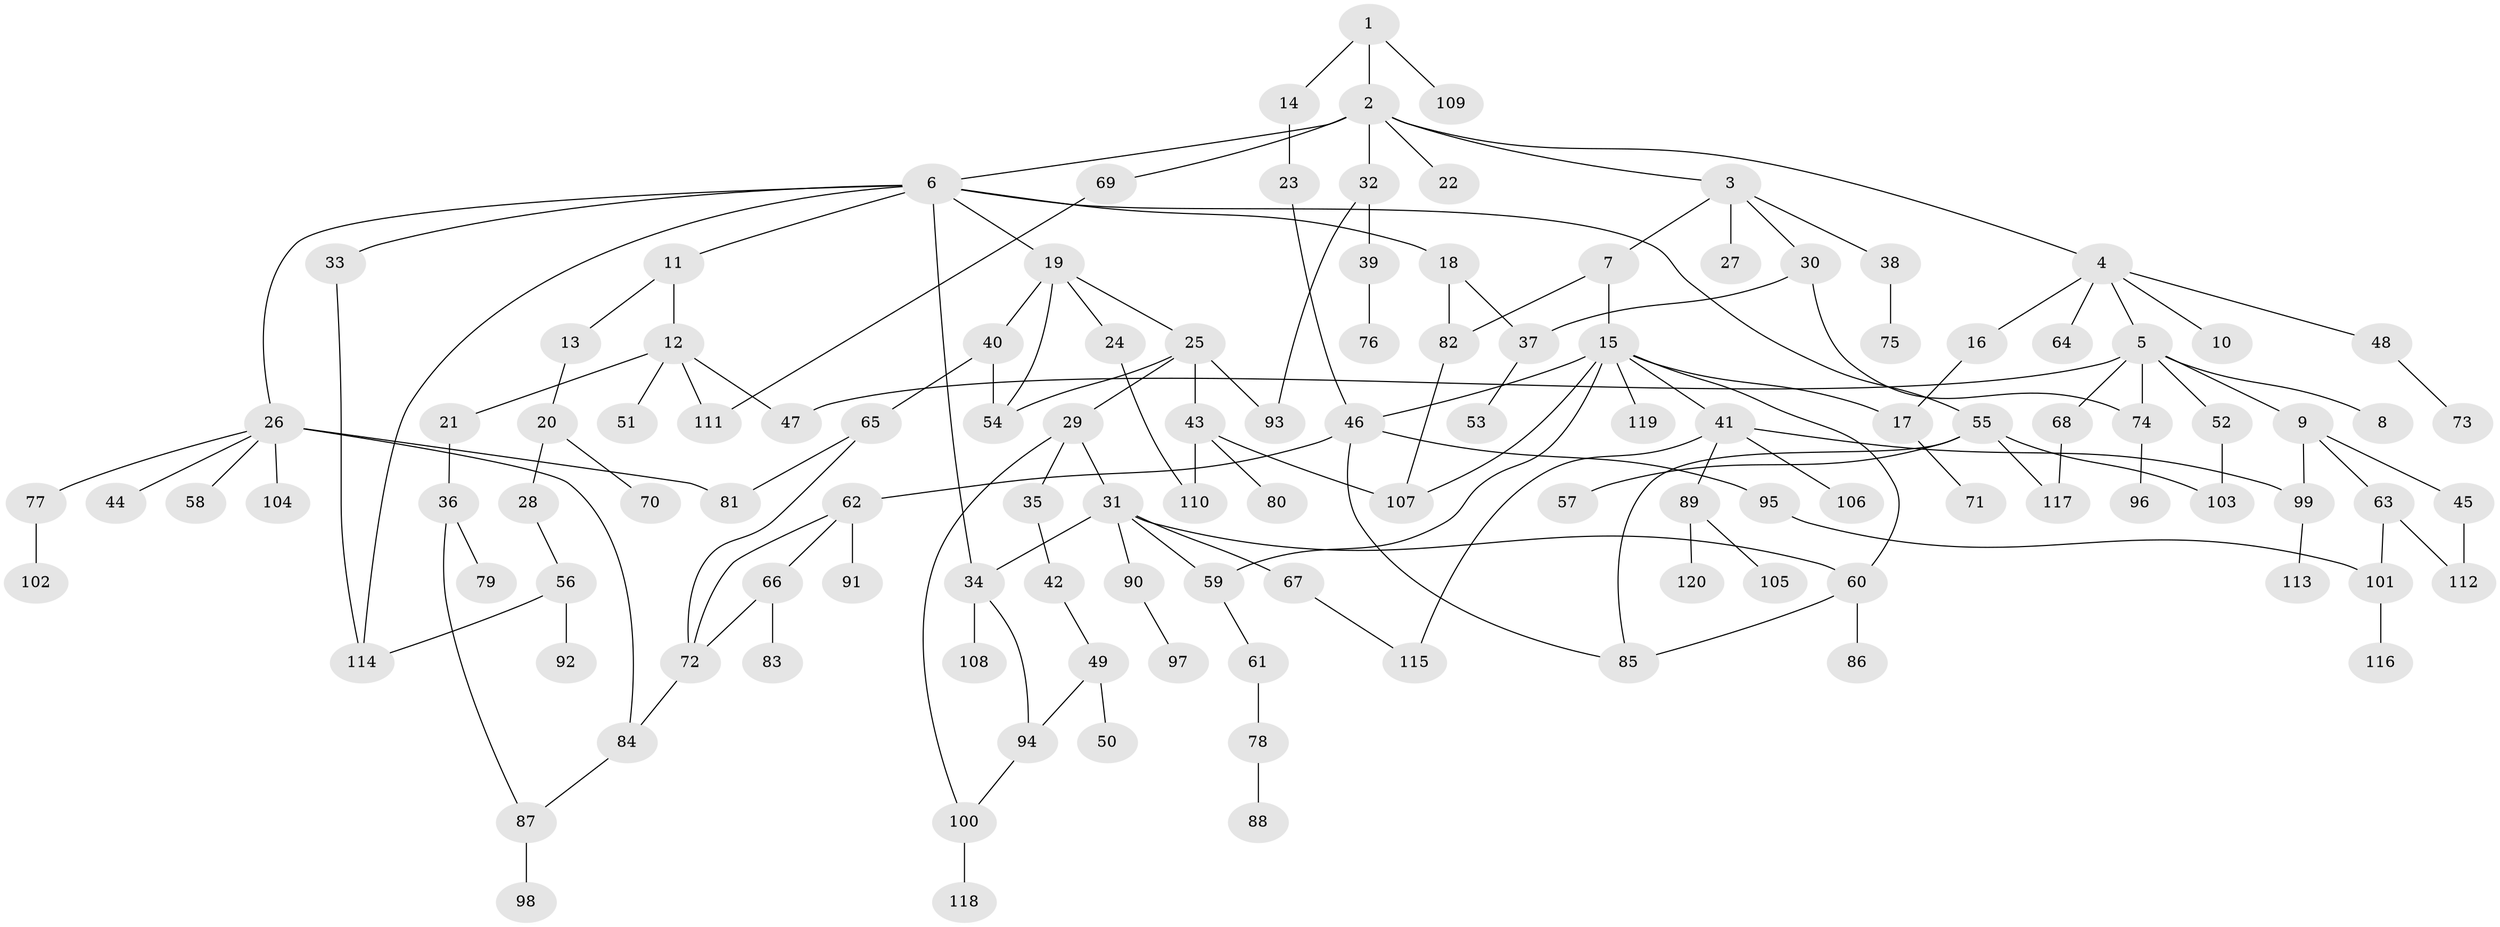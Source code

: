 // Generated by graph-tools (version 1.1) at 2025/49/03/09/25 03:49:19]
// undirected, 120 vertices, 152 edges
graph export_dot {
graph [start="1"]
  node [color=gray90,style=filled];
  1;
  2;
  3;
  4;
  5;
  6;
  7;
  8;
  9;
  10;
  11;
  12;
  13;
  14;
  15;
  16;
  17;
  18;
  19;
  20;
  21;
  22;
  23;
  24;
  25;
  26;
  27;
  28;
  29;
  30;
  31;
  32;
  33;
  34;
  35;
  36;
  37;
  38;
  39;
  40;
  41;
  42;
  43;
  44;
  45;
  46;
  47;
  48;
  49;
  50;
  51;
  52;
  53;
  54;
  55;
  56;
  57;
  58;
  59;
  60;
  61;
  62;
  63;
  64;
  65;
  66;
  67;
  68;
  69;
  70;
  71;
  72;
  73;
  74;
  75;
  76;
  77;
  78;
  79;
  80;
  81;
  82;
  83;
  84;
  85;
  86;
  87;
  88;
  89;
  90;
  91;
  92;
  93;
  94;
  95;
  96;
  97;
  98;
  99;
  100;
  101;
  102;
  103;
  104;
  105;
  106;
  107;
  108;
  109;
  110;
  111;
  112;
  113;
  114;
  115;
  116;
  117;
  118;
  119;
  120;
  1 -- 2;
  1 -- 14;
  1 -- 109;
  2 -- 3;
  2 -- 4;
  2 -- 6;
  2 -- 22;
  2 -- 32;
  2 -- 69;
  3 -- 7;
  3 -- 27;
  3 -- 30;
  3 -- 38;
  4 -- 5;
  4 -- 10;
  4 -- 16;
  4 -- 48;
  4 -- 64;
  5 -- 8;
  5 -- 9;
  5 -- 52;
  5 -- 68;
  5 -- 47;
  5 -- 74;
  6 -- 11;
  6 -- 18;
  6 -- 19;
  6 -- 26;
  6 -- 33;
  6 -- 34;
  6 -- 55;
  6 -- 114;
  7 -- 15;
  7 -- 82;
  9 -- 45;
  9 -- 63;
  9 -- 99;
  11 -- 12;
  11 -- 13;
  12 -- 21;
  12 -- 47;
  12 -- 51;
  12 -- 111;
  13 -- 20;
  14 -- 23;
  15 -- 41;
  15 -- 119;
  15 -- 46;
  15 -- 107;
  15 -- 59;
  15 -- 60;
  15 -- 17;
  16 -- 17;
  17 -- 71;
  18 -- 37;
  18 -- 82;
  19 -- 24;
  19 -- 25;
  19 -- 40;
  19 -- 54;
  20 -- 28;
  20 -- 70;
  21 -- 36;
  23 -- 46;
  24 -- 110;
  25 -- 29;
  25 -- 43;
  25 -- 93;
  25 -- 54;
  26 -- 44;
  26 -- 58;
  26 -- 77;
  26 -- 104;
  26 -- 84;
  26 -- 81;
  28 -- 56;
  29 -- 31;
  29 -- 35;
  29 -- 100;
  30 -- 74;
  30 -- 37;
  31 -- 59;
  31 -- 60;
  31 -- 67;
  31 -- 90;
  31 -- 34;
  32 -- 39;
  32 -- 93;
  33 -- 114;
  34 -- 94;
  34 -- 108;
  35 -- 42;
  36 -- 79;
  36 -- 87;
  37 -- 53;
  38 -- 75;
  39 -- 76;
  40 -- 65;
  40 -- 54;
  41 -- 89;
  41 -- 106;
  41 -- 115;
  41 -- 99;
  42 -- 49;
  43 -- 80;
  43 -- 107;
  43 -- 110;
  45 -- 112;
  46 -- 62;
  46 -- 85;
  46 -- 95;
  48 -- 73;
  49 -- 50;
  49 -- 94;
  52 -- 103;
  55 -- 57;
  55 -- 103;
  55 -- 117;
  55 -- 85;
  56 -- 92;
  56 -- 114;
  59 -- 61;
  60 -- 86;
  60 -- 85;
  61 -- 78;
  62 -- 66;
  62 -- 91;
  62 -- 72;
  63 -- 101;
  63 -- 112;
  65 -- 81;
  65 -- 72;
  66 -- 72;
  66 -- 83;
  67 -- 115;
  68 -- 117;
  69 -- 111;
  72 -- 84;
  74 -- 96;
  77 -- 102;
  78 -- 88;
  82 -- 107;
  84 -- 87;
  87 -- 98;
  89 -- 105;
  89 -- 120;
  90 -- 97;
  94 -- 100;
  95 -- 101;
  99 -- 113;
  100 -- 118;
  101 -- 116;
}
